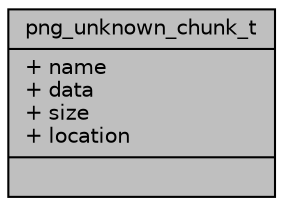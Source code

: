 digraph "png_unknown_chunk_t"
{
 // INTERACTIVE_SVG=YES
  edge [fontname="Helvetica",fontsize="10",labelfontname="Helvetica",labelfontsize="10"];
  node [fontname="Helvetica",fontsize="10",shape=record];
  Node1 [label="{png_unknown_chunk_t\n|+ name\l+ data\l+ size\l+ location\l|}",height=0.2,width=0.4,color="black", fillcolor="grey75", style="filled", fontcolor="black"];
}
